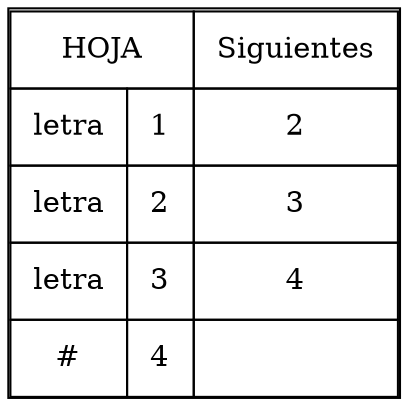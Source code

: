 digraph grafica{
rankdir=LR;
forcelabels= true;
node [shape = plain];
nodo14 [label = <<table border = '1' cellboder = '1' cellspacing='0' cellpadding='10'>
<tr>
<td COLSPAN='2'>HOJA</td>
<td>Siguientes</td>
</tr>
<tr>
<td>letra</td>
<td>1</td>
<td>2</td>
</tr>
<tr>
<td>letra</td>
<td>2</td>
<td>3</td>
</tr>
<tr>
<td>letra</td>
<td>3</td>
<td>4</td>
</tr>
<tr>
<td>#</td>
<td>4</td>
<td></td>
</tr>
</table>>];

}